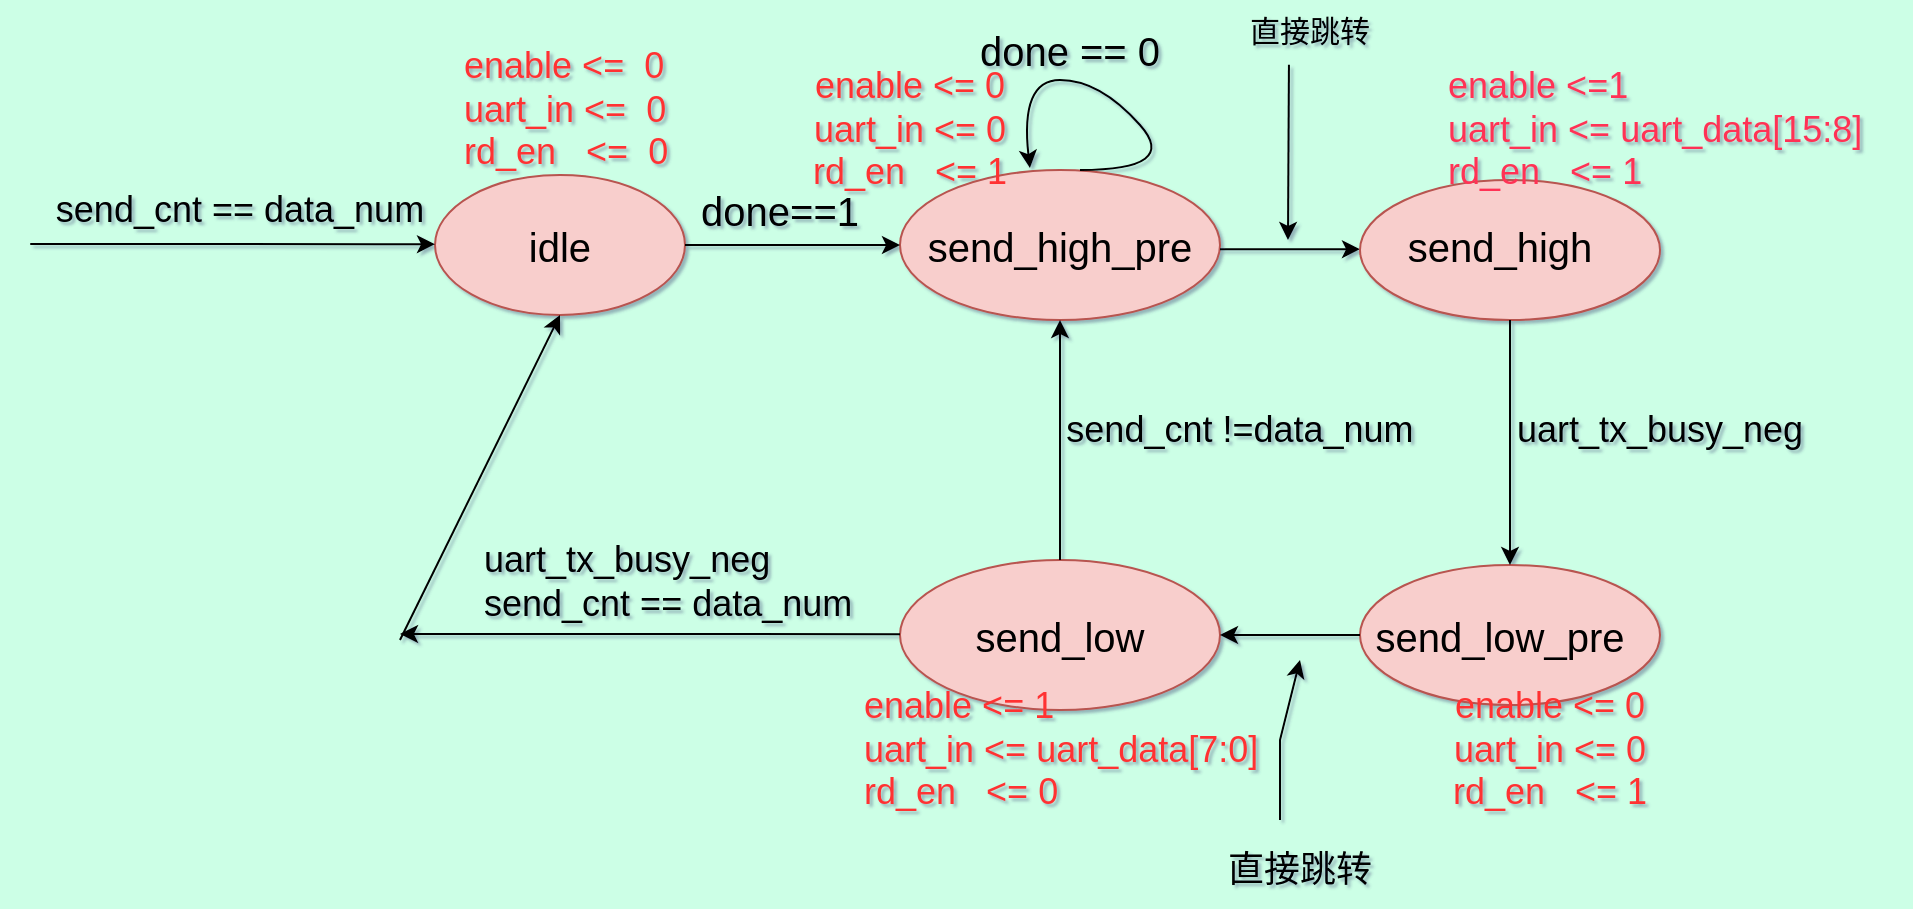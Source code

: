 <mxfile version="17.1.3" type="github">
  <diagram id="HK1vYaXFGeP86o5CCqgt" name="第 1 页">
    <mxGraphModel dx="1747" dy="461" grid="1" gridSize="10" guides="1" tooltips="1" connect="1" arrows="1" fold="1" page="1" pageScale="1" pageWidth="827" pageHeight="1169" background="#CCFFE6" math="0" shadow="1">
      <root>
        <mxCell id="0" />
        <mxCell id="1" parent="0" />
        <mxCell id="KmF9daMEDYKna3JM57QB-1" value="" style="ellipse;whiteSpace=wrap;html=1;fillColor=#f8cecc;strokeColor=#b85450;" parent="1" vertex="1">
          <mxGeometry x="57.5" y="97.5" width="125" height="70" as="geometry" />
        </mxCell>
        <mxCell id="KmF9daMEDYKna3JM57QB-2" value="" style="ellipse;whiteSpace=wrap;html=1;fillColor=#f8cecc;strokeColor=#b85450;" parent="1" vertex="1">
          <mxGeometry x="290" y="95" width="160" height="75" as="geometry" />
        </mxCell>
        <mxCell id="KmF9daMEDYKna3JM57QB-3" value="" style="endArrow=classic;html=1;rounded=0;entryX=0;entryY=0.5;entryDx=0;entryDy=0;exitX=1;exitY=0.5;exitDx=0;exitDy=0;" parent="1" source="KmF9daMEDYKna3JM57QB-1" target="KmF9daMEDYKna3JM57QB-2" edge="1">
          <mxGeometry width="50" height="50" relative="1" as="geometry">
            <mxPoint x="220" y="133" as="sourcePoint" />
            <mxPoint x="280" y="135" as="targetPoint" />
          </mxGeometry>
        </mxCell>
        <mxCell id="KmF9daMEDYKna3JM57QB-5" value="" style="endArrow=classic;html=1;rounded=0;" parent="1" edge="1">
          <mxGeometry width="50" height="50" relative="1" as="geometry">
            <mxPoint x="450" y="134.58" as="sourcePoint" />
            <mxPoint x="520" y="134.58" as="targetPoint" />
          </mxGeometry>
        </mxCell>
        <mxCell id="KmF9daMEDYKna3JM57QB-6" value="" style="ellipse;whiteSpace=wrap;html=1;fillColor=#f8cecc;strokeColor=#b85450;" parent="1" vertex="1">
          <mxGeometry x="520" y="100" width="150" height="70" as="geometry" />
        </mxCell>
        <mxCell id="KmF9daMEDYKna3JM57QB-7" value="" style="ellipse;whiteSpace=wrap;html=1;fillColor=#f8cecc;strokeColor=#b85450;" parent="1" vertex="1">
          <mxGeometry x="520" y="292.5" width="150" height="70" as="geometry" />
        </mxCell>
        <mxCell id="l0r4mPaguNBQTGx_N70y-1" value="" style="endArrow=classic;html=1;rounded=0;entryX=0.5;entryY=0;entryDx=0;entryDy=0;exitX=0.5;exitY=1;exitDx=0;exitDy=0;" parent="1" source="KmF9daMEDYKna3JM57QB-6" target="KmF9daMEDYKna3JM57QB-7" edge="1">
          <mxGeometry width="50" height="50" relative="1" as="geometry">
            <mxPoint x="590" y="190" as="sourcePoint" />
            <mxPoint x="545" y="290" as="targetPoint" />
          </mxGeometry>
        </mxCell>
        <mxCell id="l0r4mPaguNBQTGx_N70y-2" value="" style="ellipse;whiteSpace=wrap;html=1;fillColor=#f8cecc;strokeColor=#b85450;" parent="1" vertex="1">
          <mxGeometry x="290" y="290" width="160" height="75" as="geometry" />
        </mxCell>
        <mxCell id="l0r4mPaguNBQTGx_N70y-3" value="" style="endArrow=classic;html=1;rounded=0;exitX=0;exitY=0.5;exitDx=0;exitDy=0;entryX=1;entryY=0.5;entryDx=0;entryDy=0;" parent="1" source="KmF9daMEDYKna3JM57QB-7" target="l0r4mPaguNBQTGx_N70y-2" edge="1">
          <mxGeometry width="50" height="50" relative="1" as="geometry">
            <mxPoint x="487.5" y="329.58" as="sourcePoint" />
            <mxPoint x="460" y="330" as="targetPoint" />
          </mxGeometry>
        </mxCell>
        <mxCell id="l0r4mPaguNBQTGx_N70y-6" value="" style="endArrow=classic;html=1;rounded=0;entryX=0.5;entryY=1;entryDx=0;entryDy=0;" parent="1" target="KmF9daMEDYKna3JM57QB-1" edge="1">
          <mxGeometry width="50" height="50" relative="1" as="geometry">
            <mxPoint x="40" y="330" as="sourcePoint" />
            <mxPoint x="180" y="250" as="targetPoint" />
          </mxGeometry>
        </mxCell>
        <mxCell id="l0r4mPaguNBQTGx_N70y-7" value="idle" style="text;html=1;strokeColor=none;fillColor=none;align=center;verticalAlign=middle;whiteSpace=wrap;rounded=0;fontSize=20;" parent="1" vertex="1">
          <mxGeometry x="90" y="117.5" width="60" height="30" as="geometry" />
        </mxCell>
        <mxCell id="l0r4mPaguNBQTGx_N70y-8" value="send_high_pre" style="text;html=1;strokeColor=none;fillColor=none;align=center;verticalAlign=middle;whiteSpace=wrap;rounded=0;fontSize=20;" parent="1" vertex="1">
          <mxGeometry x="340" y="117.5" width="60" height="30" as="geometry" />
        </mxCell>
        <mxCell id="l0r4mPaguNBQTGx_N70y-9" value="send_low_pre" style="text;html=1;strokeColor=none;fillColor=none;align=center;verticalAlign=middle;whiteSpace=wrap;rounded=0;fontSize=20;" parent="1" vertex="1">
          <mxGeometry x="560" y="312.5" width="60" height="30" as="geometry" />
        </mxCell>
        <mxCell id="l0r4mPaguNBQTGx_N70y-10" value="send_high" style="text;html=1;strokeColor=none;fillColor=none;align=center;verticalAlign=middle;whiteSpace=wrap;rounded=0;fontSize=20;" parent="1" vertex="1">
          <mxGeometry x="560" y="117.5" width="60" height="30" as="geometry" />
        </mxCell>
        <mxCell id="l0r4mPaguNBQTGx_N70y-11" value="send_low" style="text;html=1;strokeColor=none;fillColor=none;align=center;verticalAlign=middle;whiteSpace=wrap;rounded=0;fontSize=20;" parent="1" vertex="1">
          <mxGeometry x="340" y="312.5" width="60" height="30" as="geometry" />
        </mxCell>
        <mxCell id="l0r4mPaguNBQTGx_N70y-13" value="done==1" style="text;html=1;strokeColor=none;fillColor=none;align=center;verticalAlign=middle;whiteSpace=wrap;rounded=0;fontSize=20;" parent="1" vertex="1">
          <mxGeometry x="200" y="100" width="60" height="30" as="geometry" />
        </mxCell>
        <mxCell id="fpfwsOFUmYjliimoV7OF-3" value="" style="curved=1;endArrow=classic;html=1;rounded=0;entryX=0.406;entryY=-0.013;entryDx=0;entryDy=0;entryPerimeter=0;" edge="1" parent="1" target="KmF9daMEDYKna3JM57QB-2">
          <mxGeometry width="50" height="50" relative="1" as="geometry">
            <mxPoint x="380" y="95" as="sourcePoint" />
            <mxPoint x="350" y="90" as="targetPoint" />
            <Array as="points">
              <mxPoint x="430" y="95" />
              <mxPoint x="390" y="50" />
              <mxPoint x="350" y="50" />
            </Array>
          </mxGeometry>
        </mxCell>
        <mxCell id="fpfwsOFUmYjliimoV7OF-7" value="done == 0" style="text;html=1;strokeColor=none;fillColor=none;align=center;verticalAlign=middle;whiteSpace=wrap;rounded=0;fontSize=20;" vertex="1" parent="1">
          <mxGeometry x="320" y="20" width="110" height="30" as="geometry" />
        </mxCell>
        <mxCell id="fpfwsOFUmYjliimoV7OF-9" value="直接跳转" style="text;html=1;strokeColor=none;fillColor=none;align=center;verticalAlign=middle;whiteSpace=wrap;rounded=0;fontSize=15;" vertex="1" parent="1">
          <mxGeometry x="450" y="10" width="90" height="30" as="geometry" />
        </mxCell>
        <mxCell id="fpfwsOFUmYjliimoV7OF-11" value="" style="endArrow=classic;html=1;rounded=0;fontSize=15;exitX=0.383;exitY=1.08;exitDx=0;exitDy=0;exitPerimeter=0;" edge="1" parent="1" source="fpfwsOFUmYjliimoV7OF-9">
          <mxGeometry width="50" height="50" relative="1" as="geometry">
            <mxPoint x="460" y="100" as="sourcePoint" />
            <mxPoint x="484" y="130" as="targetPoint" />
            <Array as="points" />
          </mxGeometry>
        </mxCell>
        <mxCell id="fpfwsOFUmYjliimoV7OF-12" value="uart_tx_busy_neg" style="text;html=1;strokeColor=none;fillColor=none;align=center;verticalAlign=middle;whiteSpace=wrap;rounded=0;fontSize=18;rotation=0;" vertex="1" parent="1">
          <mxGeometry x="640" y="210" width="60" height="30" as="geometry" />
        </mxCell>
        <mxCell id="fpfwsOFUmYjliimoV7OF-13" value="直接跳转" style="text;html=1;strokeColor=none;fillColor=none;align=center;verticalAlign=middle;whiteSpace=wrap;rounded=0;fontSize=18;" vertex="1" parent="1">
          <mxGeometry x="450" y="430" width="80" height="30" as="geometry" />
        </mxCell>
        <mxCell id="fpfwsOFUmYjliimoV7OF-14" value="" style="endArrow=classic;html=1;rounded=0;fontSize=18;" edge="1" parent="1">
          <mxGeometry width="50" height="50" relative="1" as="geometry">
            <mxPoint x="480" y="420" as="sourcePoint" />
            <mxPoint x="490" y="340" as="targetPoint" />
            <Array as="points">
              <mxPoint x="480" y="380" />
            </Array>
          </mxGeometry>
        </mxCell>
        <mxCell id="fpfwsOFUmYjliimoV7OF-15" value="" style="endArrow=classic;html=1;rounded=0;fontSize=18;" edge="1" parent="1">
          <mxGeometry width="50" height="50" relative="1" as="geometry">
            <mxPoint x="290" y="327.08" as="sourcePoint" />
            <mxPoint x="40" y="327" as="targetPoint" />
          </mxGeometry>
        </mxCell>
        <mxCell id="fpfwsOFUmYjliimoV7OF-16" value="&lt;div&gt;uart_tx_busy_neg&lt;/div&gt;&lt;div&gt;send_cnt == data_num&lt;br&gt;&lt;/div&gt;" style="text;html=1;strokeColor=none;fillColor=none;align=left;verticalAlign=middle;whiteSpace=wrap;rounded=0;fontSize=18;" vertex="1" parent="1">
          <mxGeometry x="80" y="280" width="220" height="42.5" as="geometry" />
        </mxCell>
        <mxCell id="fpfwsOFUmYjliimoV7OF-18" value="" style="endArrow=classic;html=1;rounded=0;fontSize=18;exitX=0.063;exitY=1.067;exitDx=0;exitDy=0;exitPerimeter=0;" edge="1" parent="1" source="fpfwsOFUmYjliimoV7OF-22">
          <mxGeometry width="50" height="50" relative="1" as="geometry">
            <mxPoint x="-90" y="132" as="sourcePoint" />
            <mxPoint x="57.5" y="132.07" as="targetPoint" />
            <Array as="points">
              <mxPoint x="27.5" y="132.07" />
            </Array>
          </mxGeometry>
        </mxCell>
        <mxCell id="fpfwsOFUmYjliimoV7OF-19" value="" style="endArrow=classic;html=1;rounded=0;fontSize=18;exitX=0.5;exitY=0;exitDx=0;exitDy=0;entryX=0.5;entryY=1;entryDx=0;entryDy=0;" edge="1" parent="1" source="l0r4mPaguNBQTGx_N70y-2" target="KmF9daMEDYKna3JM57QB-2">
          <mxGeometry width="50" height="50" relative="1" as="geometry">
            <mxPoint x="250" y="290" as="sourcePoint" />
            <mxPoint x="300" y="240" as="targetPoint" />
          </mxGeometry>
        </mxCell>
        <mxCell id="fpfwsOFUmYjliimoV7OF-20" value="send_cnt !=data_num" style="text;html=1;strokeColor=none;fillColor=none;align=center;verticalAlign=middle;whiteSpace=wrap;rounded=0;fontSize=18;" vertex="1" parent="1">
          <mxGeometry x="370" y="210" width="180" height="30" as="geometry" />
        </mxCell>
        <mxCell id="fpfwsOFUmYjliimoV7OF-22" value="send_cnt == data_num" style="text;html=1;strokeColor=none;fillColor=none;align=center;verticalAlign=middle;whiteSpace=wrap;rounded=0;fontSize=18;" vertex="1" parent="1">
          <mxGeometry x="-160" y="100" width="240" height="30" as="geometry" />
        </mxCell>
        <mxCell id="fpfwsOFUmYjliimoV7OF-23" value="&lt;div&gt;enable &amp;lt;=1&lt;/div&gt;&lt;div&gt;uart_in &amp;lt;= uart_data[15:8]&lt;/div&gt;&lt;div&gt;rd_en&amp;nbsp;&amp;nbsp; &amp;lt;= 1&lt;br&gt;&lt;/div&gt;" style="text;html=1;strokeColor=none;fillColor=none;align=left;verticalAlign=middle;whiteSpace=wrap;rounded=0;fontSize=18;fontColor=#FF3355;" vertex="1" parent="1">
          <mxGeometry x="562" y="60" width="230" height="30" as="geometry" />
        </mxCell>
        <mxCell id="fpfwsOFUmYjliimoV7OF-24" value="&lt;div&gt;enable &amp;lt;= 1&lt;/div&gt;&lt;div&gt;uart_in &amp;lt;= uart_data[7:0]&lt;/div&gt;&lt;div&gt;rd_en&amp;nbsp;&amp;nbsp; &amp;lt;= 0&lt;br&gt;&lt;/div&gt;" style="text;html=1;strokeColor=none;fillColor=none;align=left;verticalAlign=middle;whiteSpace=wrap;rounded=0;fontSize=18;fontColor=#FF3333;" vertex="1" parent="1">
          <mxGeometry x="270" y="370" width="240" height="30" as="geometry" />
        </mxCell>
        <mxCell id="fpfwsOFUmYjliimoV7OF-25" value="&lt;div&gt;enable &amp;lt;= 0&lt;/div&gt;&lt;div&gt;uart_in &amp;lt;= 0&lt;/div&gt;&lt;div&gt;rd_en&amp;nbsp;&amp;nbsp; &amp;lt;= 1&lt;br&gt;&lt;/div&gt;" style="text;html=1;strokeColor=none;fillColor=none;align=center;verticalAlign=middle;whiteSpace=wrap;rounded=0;fontSize=18;fontColor=#FF3333;" vertex="1" parent="1">
          <mxGeometry x="540" y="370" width="150" height="30" as="geometry" />
        </mxCell>
        <mxCell id="fpfwsOFUmYjliimoV7OF-26" value="&lt;div&gt;enable &amp;lt;=&amp;nbsp; 0&lt;/div&gt;&lt;div&gt;uart_in &amp;lt;=&amp;nbsp; 0&lt;/div&gt;&lt;div&gt;rd_en&amp;nbsp;&amp;nbsp; &amp;lt;=&amp;nbsp; 0&lt;br&gt;&lt;/div&gt;" style="text;html=1;strokeColor=none;fillColor=none;align=left;verticalAlign=middle;whiteSpace=wrap;rounded=0;fontSize=18;fontColor=#FF3333;" vertex="1" parent="1">
          <mxGeometry x="70" y="50" width="170" height="30" as="geometry" />
        </mxCell>
        <mxCell id="fpfwsOFUmYjliimoV7OF-28" value="&lt;div&gt;enable &amp;lt;= 0&lt;/div&gt;&lt;div&gt;uart_in &amp;lt;= 0&lt;/div&gt;&lt;div&gt;rd_en&amp;nbsp;&amp;nbsp; &amp;lt;= 1&lt;br&gt;&lt;/div&gt;" style="text;html=1;strokeColor=none;fillColor=none;align=center;verticalAlign=middle;whiteSpace=wrap;rounded=0;fontSize=18;fontColor=#FF3333;" vertex="1" parent="1">
          <mxGeometry x="240" y="60" width="110" height="30" as="geometry" />
        </mxCell>
      </root>
    </mxGraphModel>
  </diagram>
</mxfile>
